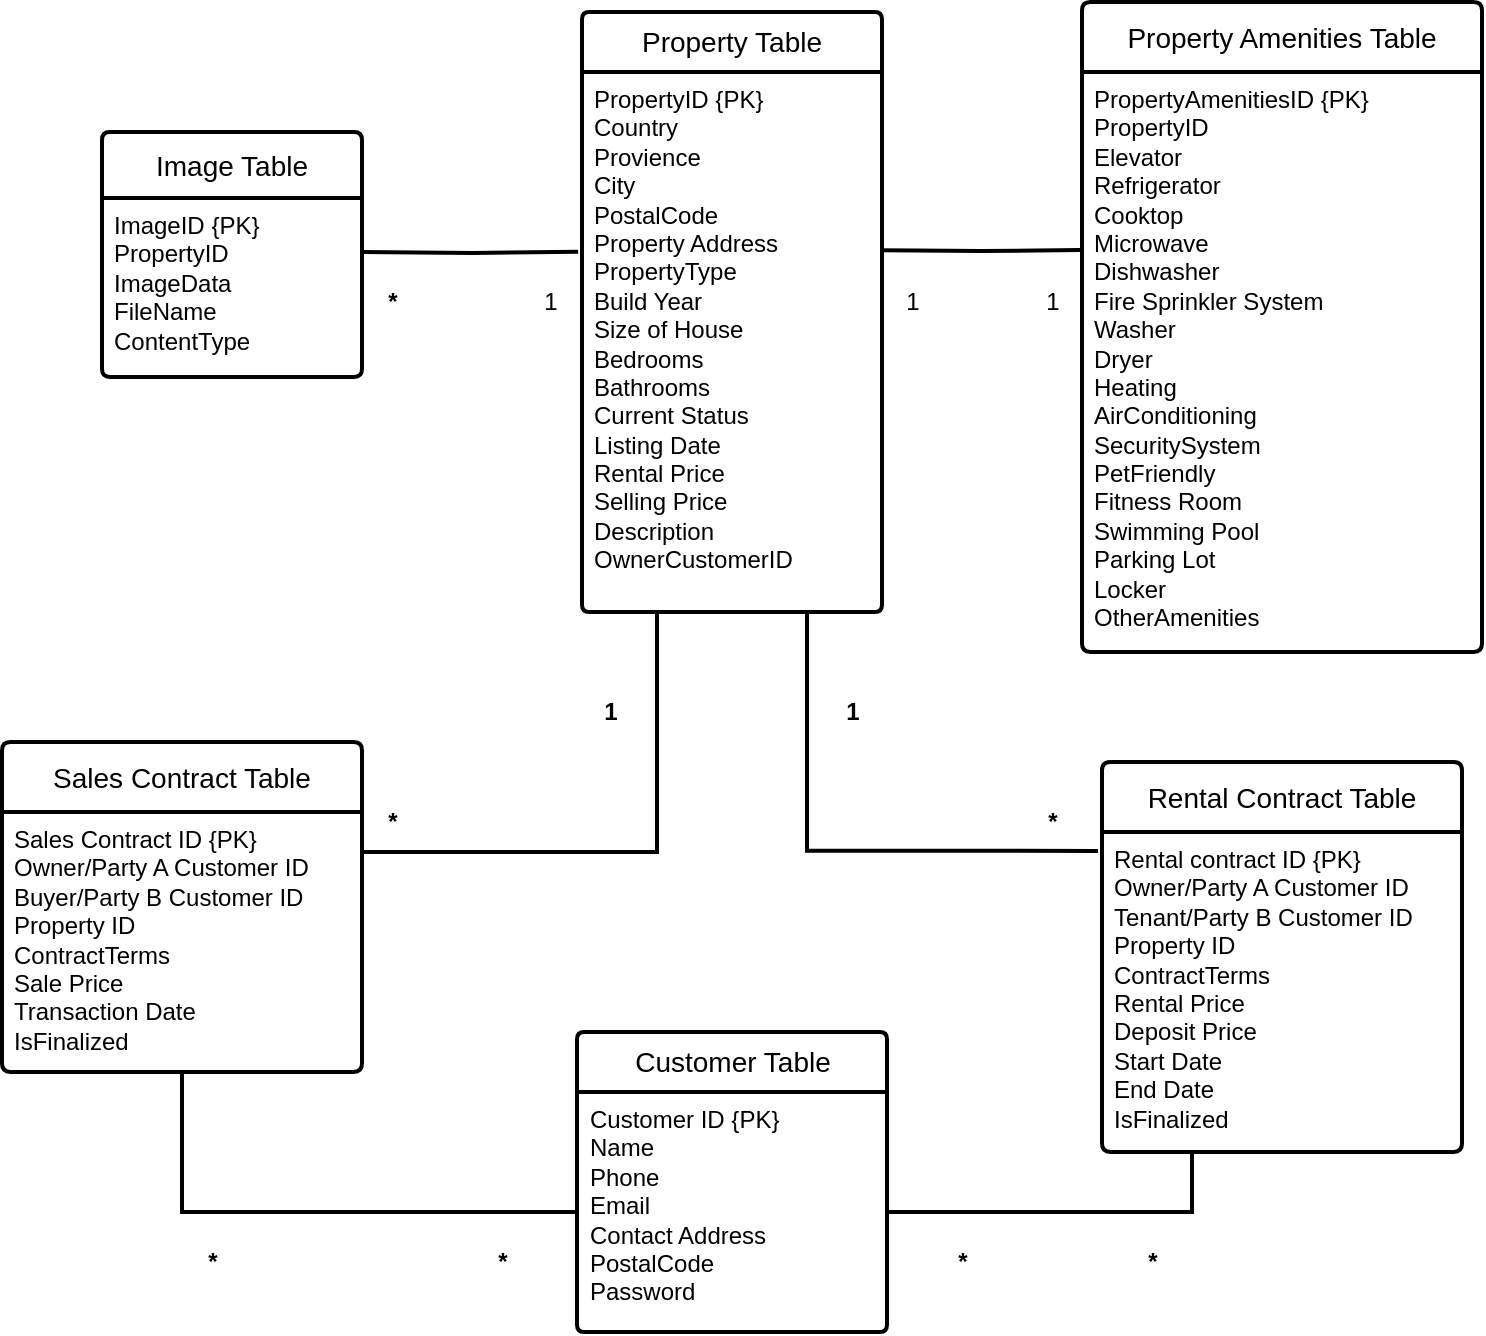 <mxfile version="24.6.4" type="device">
  <diagram name="第 1 页" id="wfpSBFlItlzwMULUI7zE">
    <mxGraphModel dx="1266" dy="698" grid="1" gridSize="10" guides="1" tooltips="1" connect="1" arrows="1" fold="1" page="1" pageScale="1" pageWidth="827" pageHeight="1169" math="0" shadow="0">
      <root>
        <mxCell id="0" />
        <mxCell id="1" parent="0" />
        <mxCell id="uuThjyKwAVMsswqWCtZC-3" value="Property Table" style="swimlane;childLayout=stackLayout;horizontal=1;startSize=30;horizontalStack=0;rounded=1;fontSize=14;fontStyle=0;strokeWidth=2;resizeParent=0;resizeLast=1;shadow=0;dashed=0;align=center;arcSize=4;whiteSpace=wrap;html=1;" parent="1" vertex="1">
          <mxGeometry x="400" y="130" width="150" height="300" as="geometry" />
        </mxCell>
        <mxCell id="uuThjyKwAVMsswqWCtZC-4" value="PropertyID&amp;nbsp;{PK}&lt;div&gt;Country&lt;/div&gt;&lt;div&gt;Provience&lt;/div&gt;&lt;div&gt;City&lt;/div&gt;&lt;div&gt;PostalCode&lt;br&gt;&lt;/div&gt;&lt;div&gt;&lt;div&gt;Property Address&lt;/div&gt;&lt;div&gt;&lt;span style=&quot;background-color: initial;&quot;&gt;PropertyType&lt;/span&gt;&lt;br&gt;&lt;/div&gt;&lt;div&gt;Build Year&lt;br&gt;&lt;/div&gt;&lt;div&gt;Size of House&lt;br&gt;&lt;/div&gt;&lt;div&gt;Bedrooms&lt;/div&gt;&lt;div&gt;Bathrooms&lt;/div&gt;&lt;div&gt;&lt;span style=&quot;background-color: initial;&quot;&gt;Current Status&lt;/span&gt;&lt;br&gt;&lt;/div&gt;&lt;div&gt;Listing Date&lt;br&gt;Rental Price&lt;br&gt;Selling Price&lt;br&gt;&lt;/div&gt;&lt;div&gt;Description&lt;/div&gt;&lt;div&gt;OwnerCustomerID&lt;br&gt;&lt;/div&gt;&lt;/div&gt;" style="align=left;strokeColor=none;fillColor=none;spacingLeft=4;fontSize=12;verticalAlign=top;resizable=0;rotatable=0;part=1;html=1;" parent="uuThjyKwAVMsswqWCtZC-3" vertex="1">
          <mxGeometry y="30" width="150" height="270" as="geometry" />
        </mxCell>
        <mxCell id="uuThjyKwAVMsswqWCtZC-7" value="Property Amenities Table" style="swimlane;childLayout=stackLayout;horizontal=1;startSize=35;horizontalStack=0;rounded=1;fontSize=14;fontStyle=0;strokeWidth=2;resizeParent=0;resizeLast=1;shadow=0;dashed=0;align=center;arcSize=4;whiteSpace=wrap;html=1;" parent="1" vertex="1">
          <mxGeometry x="650" y="125" width="200" height="325" as="geometry" />
        </mxCell>
        <mxCell id="uuThjyKwAVMsswqWCtZC-8" value="&lt;div&gt;PropertyAmenitiesID&lt;span style=&quot;background-color: initial;&quot;&gt;&amp;nbsp;&lt;/span&gt;&lt;span style=&quot;background-color: initial;&quot;&gt;{PK}&lt;/span&gt;&lt;/div&gt;&lt;div&gt;PropertyID&lt;/div&gt;Elevator&lt;div&gt;&lt;span style=&quot;background-color: initial;&quot;&gt;Refrigerator&lt;/span&gt;&lt;br&gt;&lt;/div&gt;&lt;div&gt;Cooktop&lt;br&gt;&lt;/div&gt;&lt;div&gt;Microwave&lt;br&gt;&lt;/div&gt;&lt;div&gt;&lt;div&gt;Dishwasher&lt;/div&gt;&lt;/div&gt;&lt;div&gt;&lt;div&gt;Fire Sprinkler System&lt;br&gt;&lt;/div&gt;&lt;/div&gt;&lt;div&gt;&lt;div&gt;&lt;span style=&quot;background-color: initial;&quot;&gt;Washer&lt;/span&gt;&lt;br&gt;&lt;/div&gt;&lt;div&gt;Dryer&lt;/div&gt;&lt;div&gt;&lt;span style=&quot;background-color: initial;&quot;&gt;Heating&lt;/span&gt;&lt;/div&gt;&lt;/div&gt;&lt;div&gt;&lt;span style=&quot;background-color: initial;&quot;&gt;AirConditioning&lt;/span&gt;&lt;/div&gt;&lt;div&gt;SecuritySystem&lt;/div&gt;&lt;div&gt;PetFriendly&lt;/div&gt;&lt;div&gt;Fitness Room&lt;br&gt;&lt;/div&gt;&lt;div&gt;Swimming Pool&lt;br&gt;&lt;/div&gt;&lt;div&gt;Parking Lot&lt;br&gt;&lt;/div&gt;&lt;div&gt;Locker&lt;/div&gt;&lt;div&gt;OtherAmenities&lt;/div&gt;" style="align=left;strokeColor=none;fillColor=none;spacingLeft=4;fontSize=12;verticalAlign=top;resizable=0;rotatable=0;part=1;html=1;" parent="uuThjyKwAVMsswqWCtZC-7" vertex="1">
          <mxGeometry y="35" width="200" height="290" as="geometry" />
        </mxCell>
        <mxCell id="uuThjyKwAVMsswqWCtZC-42" style="edgeStyle=orthogonalEdgeStyle;rounded=0;orthogonalLoop=1;jettySize=auto;html=1;exitX=0.5;exitY=1;exitDx=0;exitDy=0;" parent="uuThjyKwAVMsswqWCtZC-7" source="uuThjyKwAVMsswqWCtZC-8" target="uuThjyKwAVMsswqWCtZC-8" edge="1">
          <mxGeometry relative="1" as="geometry" />
        </mxCell>
        <mxCell id="uuThjyKwAVMsswqWCtZC-9" value="Image Table" style="swimlane;childLayout=stackLayout;horizontal=1;startSize=33;horizontalStack=0;rounded=1;fontSize=14;fontStyle=0;strokeWidth=2;resizeParent=0;resizeLast=1;shadow=0;dashed=0;align=center;arcSize=4;whiteSpace=wrap;html=1;" parent="1" vertex="1">
          <mxGeometry x="160" y="190" width="130" height="122.5" as="geometry" />
        </mxCell>
        <mxCell id="uuThjyKwAVMsswqWCtZC-10" value="&lt;div&gt;&lt;div&gt;ImageID&lt;span style=&quot;background-color: initial;&quot;&gt;&amp;nbsp;{PK}&lt;/span&gt;&lt;/div&gt;&lt;/div&gt;PropertyID&lt;div&gt;&lt;span style=&quot;background-color: initial;&quot;&gt;ImageData&lt;/span&gt;&lt;br&gt;&lt;/div&gt;&lt;div&gt;FileName&lt;/div&gt;&lt;div&gt;ContentType&lt;br&gt;&lt;/div&gt;" style="align=left;strokeColor=none;fillColor=none;spacingLeft=4;fontSize=12;verticalAlign=top;resizable=0;rotatable=0;part=1;html=1;" parent="uuThjyKwAVMsswqWCtZC-9" vertex="1">
          <mxGeometry y="33" width="130" height="89.5" as="geometry" />
        </mxCell>
        <mxCell id="uuThjyKwAVMsswqWCtZC-11" value="Customer Table" style="swimlane;childLayout=stackLayout;horizontal=1;startSize=30;horizontalStack=0;rounded=1;fontSize=14;fontStyle=0;strokeWidth=2;resizeParent=0;resizeLast=1;shadow=0;dashed=0;align=center;arcSize=4;whiteSpace=wrap;html=1;" parent="1" vertex="1">
          <mxGeometry x="397.5" y="640" width="155" height="150" as="geometry" />
        </mxCell>
        <mxCell id="uuThjyKwAVMsswqWCtZC-12" value="Customer ID&amp;nbsp;{PK}&lt;br&gt;Name&lt;div&gt;Phone&lt;br&gt;&lt;/div&gt;&lt;div&gt;Email&lt;br&gt;&lt;/div&gt;&lt;div&gt;Contact Address&lt;br&gt;&lt;/div&gt;&lt;div&gt;PostalCode&lt;/div&gt;&lt;div&gt;&lt;div&gt;Password&lt;/div&gt;&lt;/div&gt;" style="align=left;strokeColor=none;fillColor=none;spacingLeft=4;fontSize=12;verticalAlign=top;resizable=0;rotatable=0;part=1;html=1;" parent="uuThjyKwAVMsswqWCtZC-11" vertex="1">
          <mxGeometry y="30" width="155" height="120" as="geometry" />
        </mxCell>
        <mxCell id="uuThjyKwAVMsswqWCtZC-13" value="Sales Contract Table" style="swimlane;childLayout=stackLayout;horizontal=1;startSize=35;horizontalStack=0;rounded=1;fontSize=14;fontStyle=0;strokeWidth=2;resizeParent=0;resizeLast=1;shadow=0;dashed=0;align=center;arcSize=4;whiteSpace=wrap;html=1;" parent="1" vertex="1">
          <mxGeometry x="110" y="495" width="180" height="165" as="geometry" />
        </mxCell>
        <mxCell id="uuThjyKwAVMsswqWCtZC-14" value="Sales Contract ID {PK}&lt;div&gt;Owner/Party A Customer ID&lt;br&gt;Buyer/Party B Customer ID&lt;br&gt;&lt;/div&gt;&lt;div&gt;Property ID&lt;br&gt;&lt;/div&gt;&lt;div&gt;ContractTerms&lt;br&gt;&lt;/div&gt;&lt;div&gt;Sale Price&lt;br&gt;&lt;/div&gt;&lt;div&gt;Transaction Date&lt;br&gt;&lt;/div&gt;&lt;div&gt;IsFinalized&lt;/div&gt;" style="align=left;strokeColor=none;fillColor=none;spacingLeft=4;fontSize=12;verticalAlign=top;resizable=0;rotatable=0;part=1;html=1;" parent="uuThjyKwAVMsswqWCtZC-13" vertex="1">
          <mxGeometry y="35" width="180" height="130" as="geometry" />
        </mxCell>
        <mxCell id="uuThjyKwAVMsswqWCtZC-15" value="Rental Contract Table" style="swimlane;childLayout=stackLayout;horizontal=1;startSize=35;horizontalStack=0;rounded=1;fontSize=14;fontStyle=0;strokeWidth=2;resizeParent=0;resizeLast=1;shadow=0;dashed=0;align=center;arcSize=4;whiteSpace=wrap;html=1;" parent="1" vertex="1">
          <mxGeometry x="660" y="505" width="180" height="195" as="geometry" />
        </mxCell>
        <mxCell id="uuThjyKwAVMsswqWCtZC-16" value="Rental contract ID&amp;nbsp;{PK}&lt;div&gt;&lt;div&gt;Owner/Party A Customer ID&lt;br&gt;Tenant/Party B Customer ID&lt;br&gt;&lt;/div&gt;&lt;div&gt;Property ID&lt;/div&gt;&lt;/div&gt;&lt;div&gt;ContractTerms&lt;/div&gt;&lt;div&gt;Rental Price&lt;br&gt;&lt;/div&gt;&lt;div&gt;Deposit Price&lt;/div&gt;&lt;div&gt;Start Date&lt;br&gt;&lt;/div&gt;&lt;div&gt;End Date&lt;br&gt;&lt;/div&gt;&lt;div&gt;IsFinalized&lt;/div&gt;" style="align=left;strokeColor=none;fillColor=none;spacingLeft=4;fontSize=12;verticalAlign=top;resizable=0;rotatable=0;part=1;html=1;" parent="uuThjyKwAVMsswqWCtZC-15" vertex="1">
          <mxGeometry y="35" width="180" height="160" as="geometry" />
        </mxCell>
        <mxCell id="uuThjyKwAVMsswqWCtZC-17" style="edgeStyle=orthogonalEdgeStyle;rounded=0;orthogonalLoop=1;jettySize=auto;html=1;entryX=-0.013;entryY=0.333;entryDx=0;entryDy=0;entryPerimeter=0;endArrow=none;endFill=0;strokeWidth=2;" parent="1" target="uuThjyKwAVMsswqWCtZC-4" edge="1">
          <mxGeometry relative="1" as="geometry">
            <mxPoint x="290" y="250" as="sourcePoint" />
          </mxGeometry>
        </mxCell>
        <mxCell id="uuThjyKwAVMsswqWCtZC-18" style="edgeStyle=orthogonalEdgeStyle;rounded=0;orthogonalLoop=1;jettySize=auto;html=1;endArrow=none;endFill=0;strokeWidth=2;entryX=1;entryY=0.33;entryDx=0;entryDy=0;entryPerimeter=0;" parent="1" target="uuThjyKwAVMsswqWCtZC-4" edge="1">
          <mxGeometry relative="1" as="geometry">
            <mxPoint x="649" y="249" as="sourcePoint" />
            <mxPoint x="550" y="251" as="targetPoint" />
          </mxGeometry>
        </mxCell>
        <mxCell id="uuThjyKwAVMsswqWCtZC-20" style="edgeStyle=orthogonalEdgeStyle;rounded=0;orthogonalLoop=1;jettySize=auto;html=1;exitX=-0.011;exitY=0.059;exitDx=0;exitDy=0;entryX=0.75;entryY=1;entryDx=0;entryDy=0;endArrow=none;endFill=0;strokeWidth=2;exitPerimeter=0;" parent="1" source="uuThjyKwAVMsswqWCtZC-16" target="uuThjyKwAVMsswqWCtZC-4" edge="1">
          <mxGeometry relative="1" as="geometry">
            <mxPoint x="650" y="585" as="sourcePoint" />
            <mxPoint x="512.5" y="410" as="targetPoint" />
            <Array as="points">
              <mxPoint x="513" y="550" />
            </Array>
          </mxGeometry>
        </mxCell>
        <mxCell id="uuThjyKwAVMsswqWCtZC-25" style="edgeStyle=orthogonalEdgeStyle;rounded=0;orthogonalLoop=1;jettySize=auto;html=1;exitX=0.25;exitY=1;exitDx=0;exitDy=0;endArrow=none;endFill=0;strokeWidth=2;" parent="1" source="uuThjyKwAVMsswqWCtZC-16" target="uuThjyKwAVMsswqWCtZC-12" edge="1">
          <mxGeometry relative="1" as="geometry" />
        </mxCell>
        <mxCell id="uuThjyKwAVMsswqWCtZC-26" style="edgeStyle=orthogonalEdgeStyle;rounded=0;orthogonalLoop=1;jettySize=auto;html=1;exitX=1;exitY=0;exitDx=0;exitDy=0;entryX=0.25;entryY=1;entryDx=0;entryDy=0;endArrow=none;endFill=0;strokeWidth=2;" parent="1" source="uuThjyKwAVMsswqWCtZC-14" target="uuThjyKwAVMsswqWCtZC-4" edge="1">
          <mxGeometry relative="1" as="geometry">
            <Array as="points">
              <mxPoint x="438" y="550" />
            </Array>
          </mxGeometry>
        </mxCell>
        <mxCell id="uuThjyKwAVMsswqWCtZC-27" style="edgeStyle=orthogonalEdgeStyle;rounded=0;orthogonalLoop=1;jettySize=auto;html=1;exitX=0.5;exitY=1;exitDx=0;exitDy=0;entryX=0;entryY=0.5;entryDx=0;entryDy=0;endArrow=none;endFill=0;strokeWidth=2;" parent="1" source="uuThjyKwAVMsswqWCtZC-14" target="uuThjyKwAVMsswqWCtZC-12" edge="1">
          <mxGeometry relative="1" as="geometry" />
        </mxCell>
        <mxCell id="uuThjyKwAVMsswqWCtZC-29" value="&lt;b&gt;*&lt;/b&gt;" style="text;html=1;align=center;verticalAlign=middle;resizable=0;points=[];autosize=1;strokeColor=none;fillColor=none;" parent="1" vertex="1">
          <mxGeometry x="290" y="260" width="30" height="30" as="geometry" />
        </mxCell>
        <mxCell id="uuThjyKwAVMsswqWCtZC-30" value="&lt;b&gt;*&lt;/b&gt;" style="text;html=1;align=center;verticalAlign=middle;resizable=0;points=[];autosize=1;strokeColor=none;fillColor=none;" parent="1" vertex="1">
          <mxGeometry x="290" y="520" width="30" height="30" as="geometry" />
        </mxCell>
        <mxCell id="uuThjyKwAVMsswqWCtZC-31" value="1" style="text;html=1;align=center;verticalAlign=middle;resizable=0;points=[];autosize=1;strokeColor=none;fillColor=none;" parent="1" vertex="1">
          <mxGeometry x="369" y="260" width="30" height="30" as="geometry" />
        </mxCell>
        <mxCell id="uuThjyKwAVMsswqWCtZC-32" value="1" style="text;html=1;align=center;verticalAlign=middle;resizable=0;points=[];autosize=1;strokeColor=none;fillColor=none;" parent="1" vertex="1">
          <mxGeometry x="550" y="260" width="30" height="30" as="geometry" />
        </mxCell>
        <mxCell id="uuThjyKwAVMsswqWCtZC-33" value="1" style="text;html=1;align=center;verticalAlign=middle;resizable=0;points=[];autosize=1;strokeColor=none;fillColor=none;" parent="1" vertex="1">
          <mxGeometry x="620" y="260" width="30" height="30" as="geometry" />
        </mxCell>
        <mxCell id="uuThjyKwAVMsswqWCtZC-34" value="&lt;b&gt;1&lt;/b&gt;" style="text;html=1;align=center;verticalAlign=middle;resizable=0;points=[];autosize=1;strokeColor=none;fillColor=none;" parent="1" vertex="1">
          <mxGeometry x="399" y="465" width="30" height="30" as="geometry" />
        </mxCell>
        <mxCell id="uuThjyKwAVMsswqWCtZC-35" value="&lt;b&gt;1&lt;/b&gt;" style="text;html=1;align=center;verticalAlign=middle;resizable=0;points=[];autosize=1;strokeColor=none;fillColor=none;" parent="1" vertex="1">
          <mxGeometry x="520" y="465" width="30" height="30" as="geometry" />
        </mxCell>
        <mxCell id="uuThjyKwAVMsswqWCtZC-36" value="&lt;b&gt;*&lt;/b&gt;" style="text;html=1;align=center;verticalAlign=middle;resizable=0;points=[];autosize=1;strokeColor=none;fillColor=none;" parent="1" vertex="1">
          <mxGeometry x="620" y="520" width="30" height="30" as="geometry" />
        </mxCell>
        <mxCell id="uuThjyKwAVMsswqWCtZC-38" value="&lt;b&gt;*&lt;/b&gt;" style="text;html=1;align=center;verticalAlign=middle;resizable=0;points=[];autosize=1;strokeColor=none;fillColor=none;" parent="1" vertex="1">
          <mxGeometry x="575" y="740" width="30" height="30" as="geometry" />
        </mxCell>
        <mxCell id="uuThjyKwAVMsswqWCtZC-39" value="&lt;b&gt;*&lt;/b&gt;" style="text;html=1;align=center;verticalAlign=middle;resizable=0;points=[];autosize=1;strokeColor=none;fillColor=none;" parent="1" vertex="1">
          <mxGeometry x="670" y="740" width="30" height="30" as="geometry" />
        </mxCell>
        <mxCell id="uuThjyKwAVMsswqWCtZC-40" value="&lt;b&gt;*&lt;/b&gt;" style="text;html=1;align=center;verticalAlign=middle;resizable=0;points=[];autosize=1;strokeColor=none;fillColor=none;" parent="1" vertex="1">
          <mxGeometry x="345" y="740" width="30" height="30" as="geometry" />
        </mxCell>
        <mxCell id="uuThjyKwAVMsswqWCtZC-41" value="&lt;b&gt;*&lt;/b&gt;" style="text;html=1;align=center;verticalAlign=middle;resizable=0;points=[];autosize=1;strokeColor=none;fillColor=none;" parent="1" vertex="1">
          <mxGeometry x="200" y="740" width="30" height="30" as="geometry" />
        </mxCell>
      </root>
    </mxGraphModel>
  </diagram>
</mxfile>
